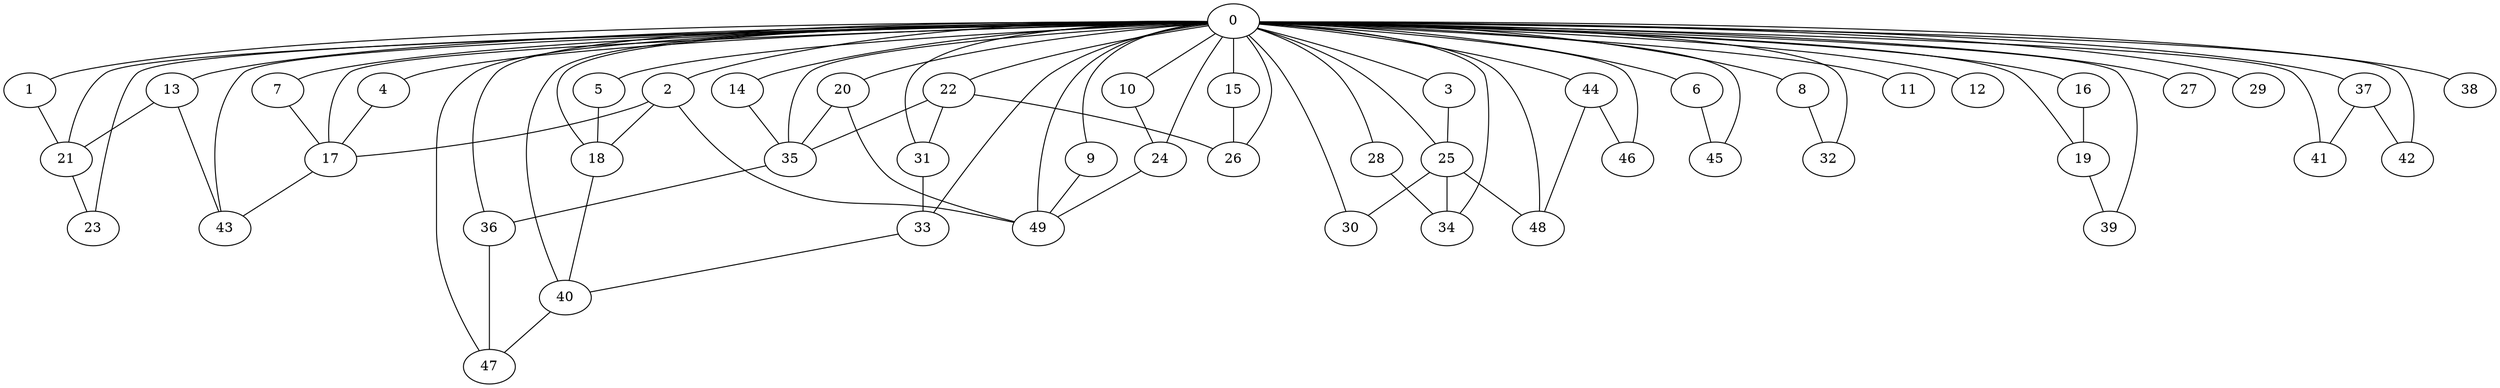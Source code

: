 
graph graphname {
    0 -- 1
0 -- 2
0 -- 3
0 -- 4
0 -- 5
0 -- 6
0 -- 7
0 -- 8
0 -- 9
0 -- 10
0 -- 11
0 -- 12
0 -- 13
0 -- 14
0 -- 15
0 -- 16
0 -- 17
0 -- 18
0 -- 19
0 -- 20
0 -- 21
0 -- 22
0 -- 23
0 -- 24
0 -- 25
0 -- 26
0 -- 27
0 -- 28
0 -- 29
0 -- 30
0 -- 31
0 -- 32
0 -- 33
0 -- 34
0 -- 35
0 -- 36
0 -- 37
0 -- 38
0 -- 39
0 -- 40
0 -- 41
0 -- 42
0 -- 43
0 -- 44
0 -- 45
0 -- 46
0 -- 47
0 -- 48
0 -- 49
1 -- 21
2 -- 18
2 -- 49
2 -- 17
3 -- 25
4 -- 17
5 -- 18
6 -- 45
7 -- 17
8 -- 32
9 -- 49
10 -- 24
13 -- 21
13 -- 43
14 -- 35
15 -- 26
16 -- 19
17 -- 43
18 -- 40
19 -- 39
20 -- 35
20 -- 49
21 -- 23
22 -- 31
22 -- 26
22 -- 35
24 -- 49
25 -- 30
25 -- 48
25 -- 34
28 -- 34
31 -- 33
33 -- 40
35 -- 36
36 -- 47
37 -- 41
37 -- 42
40 -- 47
44 -- 48
44 -- 46

}
